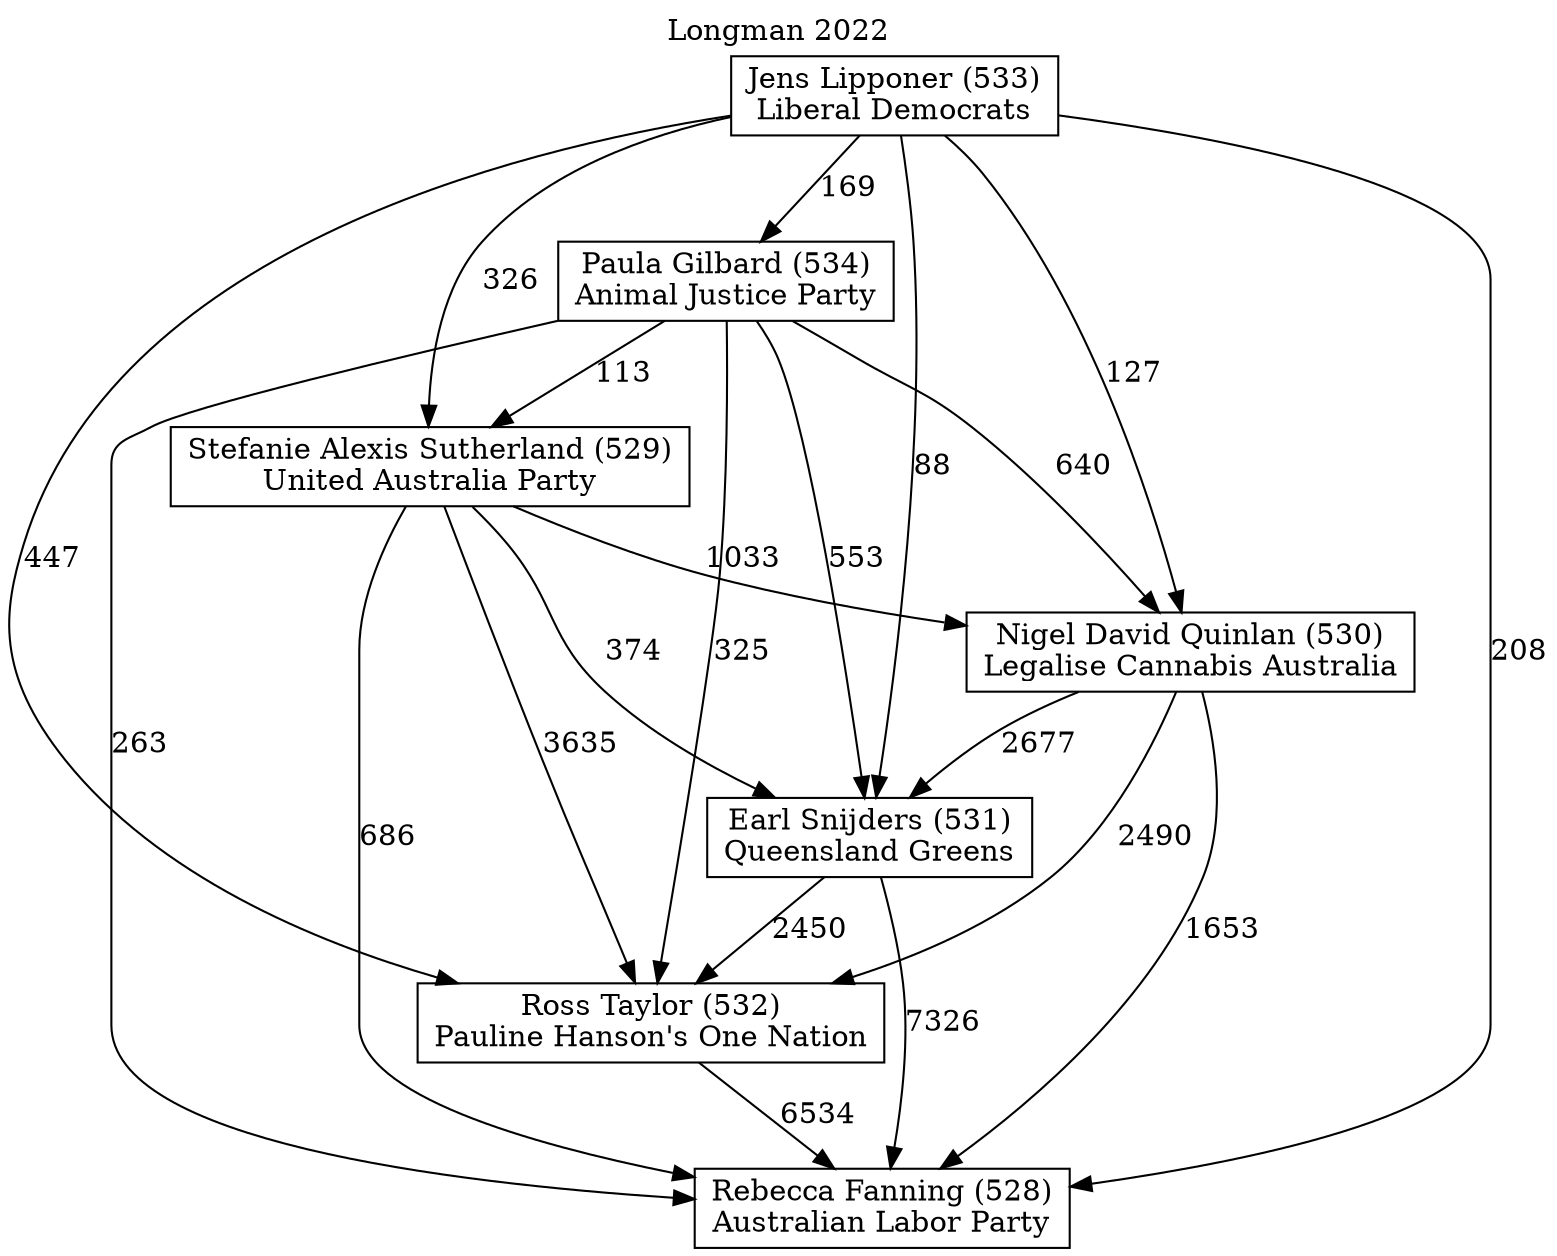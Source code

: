 // House preference flow
digraph "Rebecca Fanning (528)_Longman_2022" {
	graph [label="Longman 2022" labelloc=t mclimit=10]
	node [shape=box]
	"Nigel David Quinlan (530)" [label="Nigel David Quinlan (530)
Legalise Cannabis Australia"]
	"Rebecca Fanning (528)" [label="Rebecca Fanning (528)
Australian Labor Party"]
	"Ross Taylor (532)" [label="Ross Taylor (532)
Pauline Hanson's One Nation"]
	"Jens Lipponer (533)" [label="Jens Lipponer (533)
Liberal Democrats"]
	"Paula Gilbard (534)" [label="Paula Gilbard (534)
Animal Justice Party"]
	"Stefanie Alexis Sutherland (529)" [label="Stefanie Alexis Sutherland (529)
United Australia Party"]
	"Earl Snijders (531)" [label="Earl Snijders (531)
Queensland Greens"]
	"Nigel David Quinlan (530)" -> "Rebecca Fanning (528)" [label=1653]
	"Jens Lipponer (533)" -> "Ross Taylor (532)" [label=447]
	"Nigel David Quinlan (530)" -> "Earl Snijders (531)" [label=2677]
	"Jens Lipponer (533)" -> "Earl Snijders (531)" [label=88]
	"Earl Snijders (531)" -> "Rebecca Fanning (528)" [label=7326]
	"Jens Lipponer (533)" -> "Stefanie Alexis Sutherland (529)" [label=326]
	"Ross Taylor (532)" -> "Rebecca Fanning (528)" [label=6534]
	"Earl Snijders (531)" -> "Ross Taylor (532)" [label=2450]
	"Stefanie Alexis Sutherland (529)" -> "Earl Snijders (531)" [label=374]
	"Nigel David Quinlan (530)" -> "Ross Taylor (532)" [label=2490]
	"Stefanie Alexis Sutherland (529)" -> "Rebecca Fanning (528)" [label=686]
	"Paula Gilbard (534)" -> "Stefanie Alexis Sutherland (529)" [label=113]
	"Jens Lipponer (533)" -> "Paula Gilbard (534)" [label=169]
	"Paula Gilbard (534)" -> "Ross Taylor (532)" [label=325]
	"Jens Lipponer (533)" -> "Nigel David Quinlan (530)" [label=127]
	"Stefanie Alexis Sutherland (529)" -> "Ross Taylor (532)" [label=3635]
	"Stefanie Alexis Sutherland (529)" -> "Nigel David Quinlan (530)" [label=1033]
	"Jens Lipponer (533)" -> "Rebecca Fanning (528)" [label=208]
	"Paula Gilbard (534)" -> "Nigel David Quinlan (530)" [label=640]
	"Paula Gilbard (534)" -> "Earl Snijders (531)" [label=553]
	"Paula Gilbard (534)" -> "Rebecca Fanning (528)" [label=263]
}
